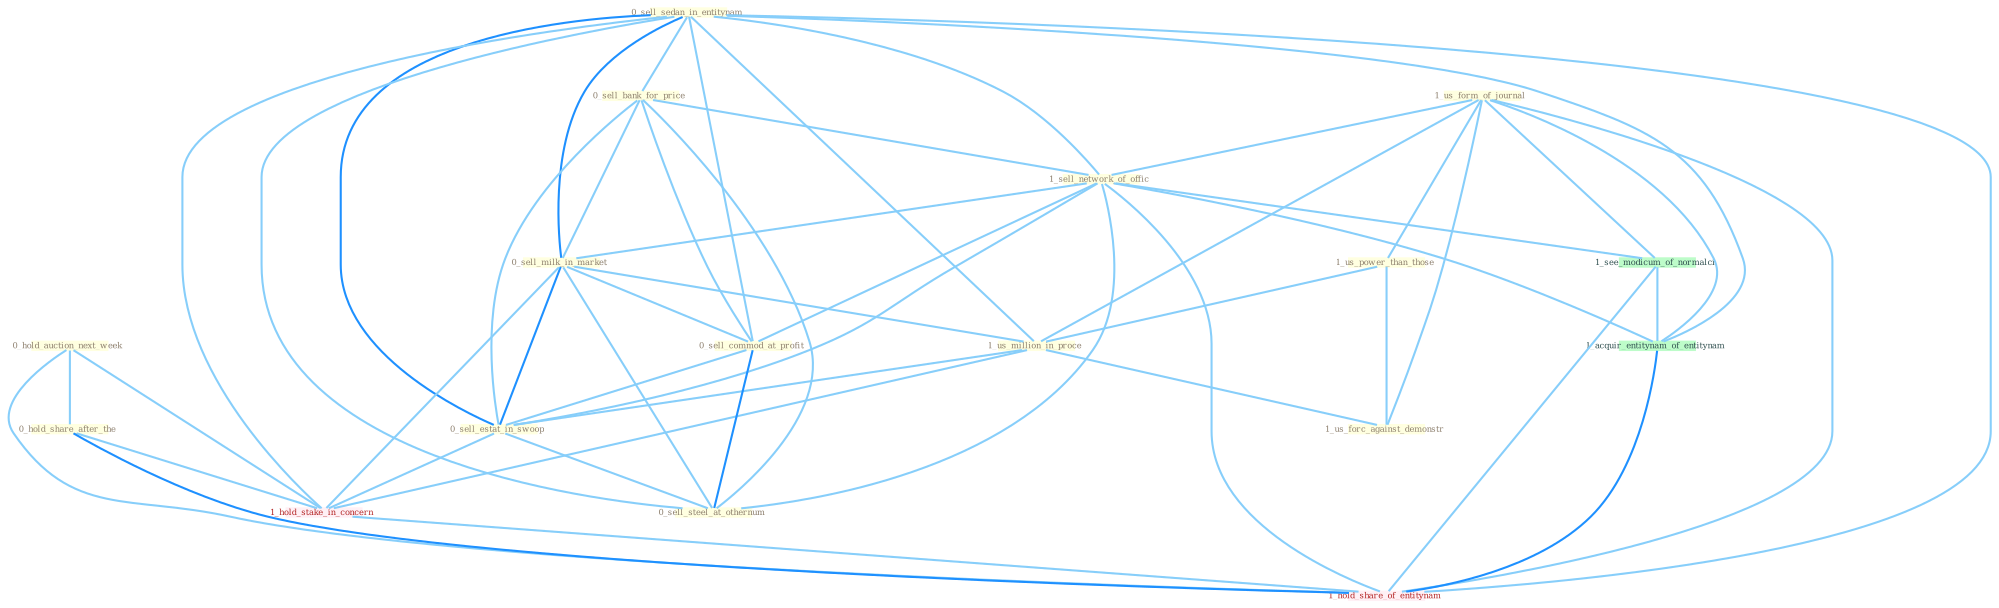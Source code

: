 Graph G{ 
    node
    [shape=polygon,style=filled,width=.5,height=.06,color="#BDFCC9",fixedsize=true,fontsize=4,
    fontcolor="#2f4f4f"];
    {node
    [color="#ffffe0", fontcolor="#8b7d6b"] "0_hold_auction_next_week " "1_us_form_of_journal " "0_sell_sedan_in_entitynam " "0_sell_bank_for_price " "1_sell_network_of_offic " "1_us_power_than_those " "0_sell_milk_in_market " "1_us_million_in_proce " "1_us_forc_against_demonstr " "0_sell_commod_at_profit " "0_sell_estat_in_swoop " "0_hold_share_after_the " "0_sell_steel_at_othernum "}
{node [color="#fff0f5", fontcolor="#b22222"] "1_hold_stake_in_concern " "1_hold_share_of_entitynam "}
edge [color="#B0E2FF"];

	"0_hold_auction_next_week " -- "0_hold_share_after_the " [w="1", color="#87cefa" ];
	"0_hold_auction_next_week " -- "1_hold_stake_in_concern " [w="1", color="#87cefa" ];
	"0_hold_auction_next_week " -- "1_hold_share_of_entitynam " [w="1", color="#87cefa" ];
	"1_us_form_of_journal " -- "1_sell_network_of_offic " [w="1", color="#87cefa" ];
	"1_us_form_of_journal " -- "1_us_power_than_those " [w="1", color="#87cefa" ];
	"1_us_form_of_journal " -- "1_us_million_in_proce " [w="1", color="#87cefa" ];
	"1_us_form_of_journal " -- "1_us_forc_against_demonstr " [w="1", color="#87cefa" ];
	"1_us_form_of_journal " -- "1_see_modicum_of_normalci " [w="1", color="#87cefa" ];
	"1_us_form_of_journal " -- "1_acquir_entitynam_of_entitynam " [w="1", color="#87cefa" ];
	"1_us_form_of_journal " -- "1_hold_share_of_entitynam " [w="1", color="#87cefa" ];
	"0_sell_sedan_in_entitynam " -- "0_sell_bank_for_price " [w="1", color="#87cefa" ];
	"0_sell_sedan_in_entitynam " -- "1_sell_network_of_offic " [w="1", color="#87cefa" ];
	"0_sell_sedan_in_entitynam " -- "0_sell_milk_in_market " [w="2", color="#1e90ff" , len=0.8];
	"0_sell_sedan_in_entitynam " -- "1_us_million_in_proce " [w="1", color="#87cefa" ];
	"0_sell_sedan_in_entitynam " -- "0_sell_commod_at_profit " [w="1", color="#87cefa" ];
	"0_sell_sedan_in_entitynam " -- "0_sell_estat_in_swoop " [w="2", color="#1e90ff" , len=0.8];
	"0_sell_sedan_in_entitynam " -- "0_sell_steel_at_othernum " [w="1", color="#87cefa" ];
	"0_sell_sedan_in_entitynam " -- "1_hold_stake_in_concern " [w="1", color="#87cefa" ];
	"0_sell_sedan_in_entitynam " -- "1_acquir_entitynam_of_entitynam " [w="1", color="#87cefa" ];
	"0_sell_sedan_in_entitynam " -- "1_hold_share_of_entitynam " [w="1", color="#87cefa" ];
	"0_sell_bank_for_price " -- "1_sell_network_of_offic " [w="1", color="#87cefa" ];
	"0_sell_bank_for_price " -- "0_sell_milk_in_market " [w="1", color="#87cefa" ];
	"0_sell_bank_for_price " -- "0_sell_commod_at_profit " [w="1", color="#87cefa" ];
	"0_sell_bank_for_price " -- "0_sell_estat_in_swoop " [w="1", color="#87cefa" ];
	"0_sell_bank_for_price " -- "0_sell_steel_at_othernum " [w="1", color="#87cefa" ];
	"1_sell_network_of_offic " -- "0_sell_milk_in_market " [w="1", color="#87cefa" ];
	"1_sell_network_of_offic " -- "0_sell_commod_at_profit " [w="1", color="#87cefa" ];
	"1_sell_network_of_offic " -- "0_sell_estat_in_swoop " [w="1", color="#87cefa" ];
	"1_sell_network_of_offic " -- "0_sell_steel_at_othernum " [w="1", color="#87cefa" ];
	"1_sell_network_of_offic " -- "1_see_modicum_of_normalci " [w="1", color="#87cefa" ];
	"1_sell_network_of_offic " -- "1_acquir_entitynam_of_entitynam " [w="1", color="#87cefa" ];
	"1_sell_network_of_offic " -- "1_hold_share_of_entitynam " [w="1", color="#87cefa" ];
	"1_us_power_than_those " -- "1_us_million_in_proce " [w="1", color="#87cefa" ];
	"1_us_power_than_those " -- "1_us_forc_against_demonstr " [w="1", color="#87cefa" ];
	"0_sell_milk_in_market " -- "1_us_million_in_proce " [w="1", color="#87cefa" ];
	"0_sell_milk_in_market " -- "0_sell_commod_at_profit " [w="1", color="#87cefa" ];
	"0_sell_milk_in_market " -- "0_sell_estat_in_swoop " [w="2", color="#1e90ff" , len=0.8];
	"0_sell_milk_in_market " -- "0_sell_steel_at_othernum " [w="1", color="#87cefa" ];
	"0_sell_milk_in_market " -- "1_hold_stake_in_concern " [w="1", color="#87cefa" ];
	"1_us_million_in_proce " -- "1_us_forc_against_demonstr " [w="1", color="#87cefa" ];
	"1_us_million_in_proce " -- "0_sell_estat_in_swoop " [w="1", color="#87cefa" ];
	"1_us_million_in_proce " -- "1_hold_stake_in_concern " [w="1", color="#87cefa" ];
	"0_sell_commod_at_profit " -- "0_sell_estat_in_swoop " [w="1", color="#87cefa" ];
	"0_sell_commod_at_profit " -- "0_sell_steel_at_othernum " [w="2", color="#1e90ff" , len=0.8];
	"0_sell_estat_in_swoop " -- "0_sell_steel_at_othernum " [w="1", color="#87cefa" ];
	"0_sell_estat_in_swoop " -- "1_hold_stake_in_concern " [w="1", color="#87cefa" ];
	"0_hold_share_after_the " -- "1_hold_stake_in_concern " [w="1", color="#87cefa" ];
	"0_hold_share_after_the " -- "1_hold_share_of_entitynam " [w="2", color="#1e90ff" , len=0.8];
	"1_hold_stake_in_concern " -- "1_hold_share_of_entitynam " [w="1", color="#87cefa" ];
	"1_see_modicum_of_normalci " -- "1_acquir_entitynam_of_entitynam " [w="1", color="#87cefa" ];
	"1_see_modicum_of_normalci " -- "1_hold_share_of_entitynam " [w="1", color="#87cefa" ];
	"1_acquir_entitynam_of_entitynam " -- "1_hold_share_of_entitynam " [w="2", color="#1e90ff" , len=0.8];
}